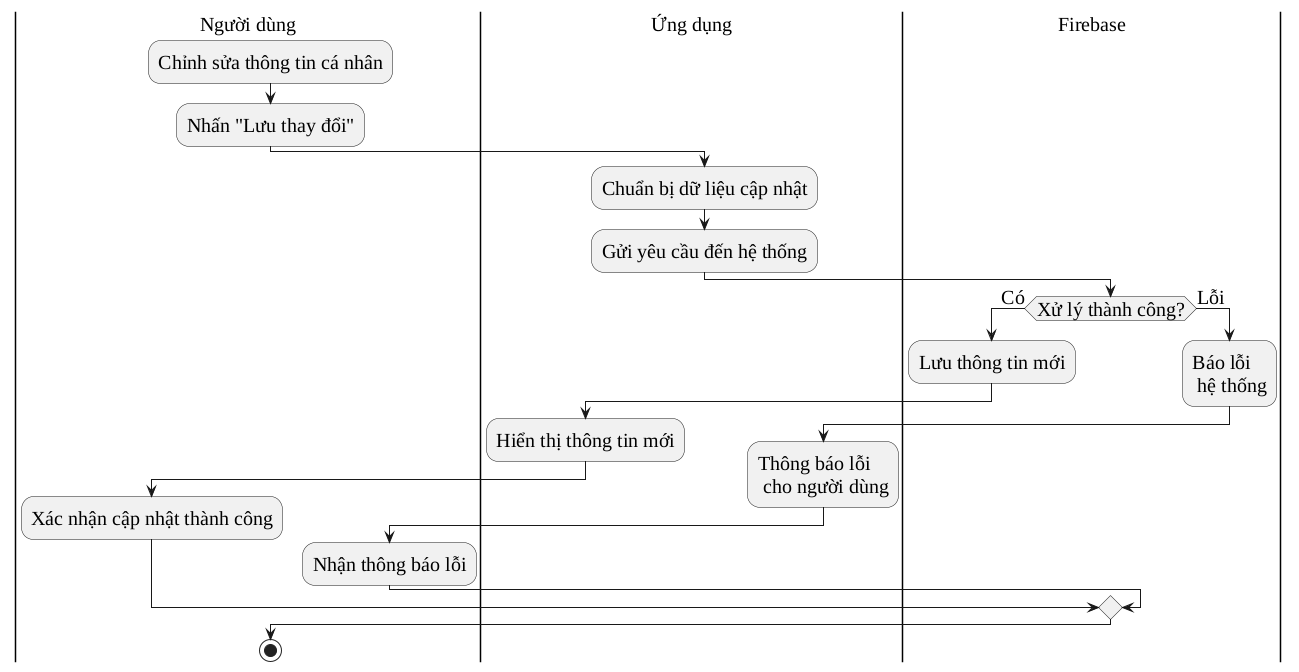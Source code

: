 @startuml
skinparam DefaultFontName "Liberation Serif"
skinparam DefaultFontSize 20

|Người dùng|
:Chỉnh sửa thông tin cá nhân;
:Nhấn "Lưu thay đổi";

|Ứng dụng|
:Chuẩn bị dữ liệu cập nhật;
:Gửi yêu cầu đến hệ thống;

|Firebase|
if (Xử lý thành công?) then (Có)
  :Lưu thông tin mới;
  |Ứng dụng|
  :Hiển thị thông tin mới;
  |Người dùng|
  :Xác nhận cập nhật thành công;
else (Lỗi)
  |Firebase|
  :Báo lỗi \n hệ thống;
  |Ứng dụng|
  :Thông báo lỗi \n cho người dùng;
  |Người dùng|
  :Nhận thông báo lỗi;
endif

stop
@enduml
